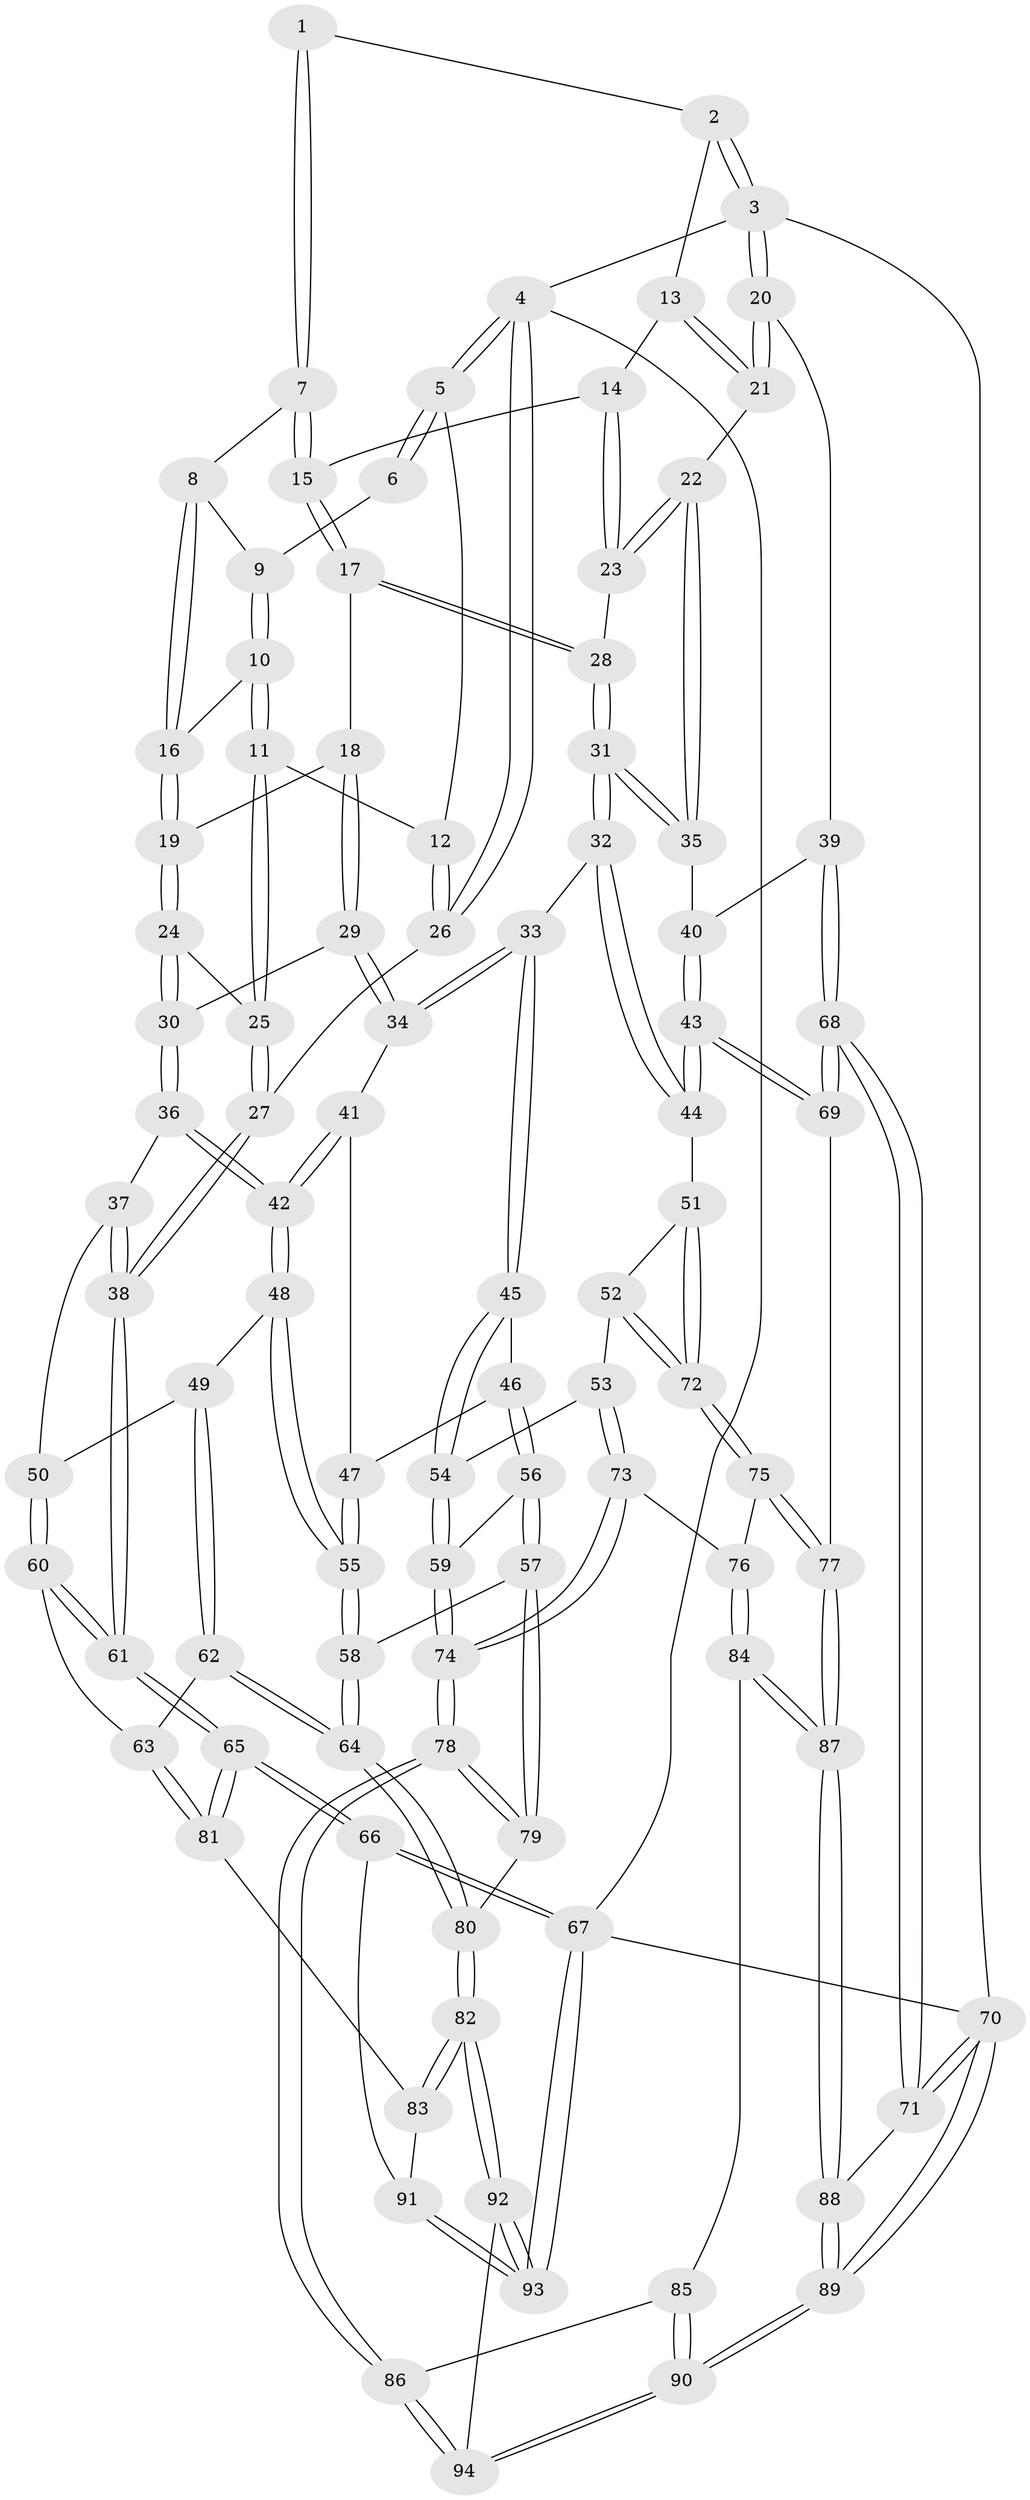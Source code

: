 // coarse degree distribution, {5: 0.21428571428571427, 10: 0.03571428571428571, 2: 0.07142857142857142, 4: 0.17857142857142858, 3: 0.2857142857142857, 6: 0.14285714285714285, 7: 0.07142857142857142}
// Generated by graph-tools (version 1.1) at 2025/21/03/04/25 18:21:18]
// undirected, 94 vertices, 232 edges
graph export_dot {
graph [start="1"]
  node [color=gray90,style=filled];
  1 [pos="+0.4984061069543471+0"];
  2 [pos="+0.9375209657262814+0"];
  3 [pos="+1+0"];
  4 [pos="+0+0"];
  5 [pos="+0+0"];
  6 [pos="+0.24986855079990605+0"];
  7 [pos="+0.478247681444362+0.10738513324476738"];
  8 [pos="+0.35047700353925154+0.09149116064024616"];
  9 [pos="+0.2612149295675986+0"];
  10 [pos="+0.14614646778168866+0.15288824227030784"];
  11 [pos="+0.11744420545714089+0.16145535937936584"];
  12 [pos="+0.11557961174511341+0.16048253931957765"];
  13 [pos="+0.7834385039503404+0.045563155403393764"];
  14 [pos="+0.7819831180198216+0.04691560128796009"];
  15 [pos="+0.540223454918706+0.18298669546288077"];
  16 [pos="+0.2703961664944331+0.18040224286790635"];
  17 [pos="+0.5330967194311964+0.22910652217348054"];
  18 [pos="+0.4193904526051013+0.31933287189065995"];
  19 [pos="+0.30054794724376244+0.2421913060941668"];
  20 [pos="+1+0.26801286444359845"];
  21 [pos="+0.9230648252239619+0.2954758981249896"];
  22 [pos="+0.8644359653738638+0.35762696358260165"];
  23 [pos="+0.7363381301838863+0.32392297708237366"];
  24 [pos="+0.173564603725835+0.36614037833278656"];
  25 [pos="+0.115889057103685+0.3241524616342053"];
  26 [pos="+0+0.2131934038715234"];
  27 [pos="+0+0.4654144233567763"];
  28 [pos="+0.6505959686105562+0.34957975765970395"];
  29 [pos="+0.4023891918945218+0.3829926995682695"];
  30 [pos="+0.1928397823424252+0.40012417947450263"];
  31 [pos="+0.6406663885467493+0.4726596382598993"];
  32 [pos="+0.6245241491335124+0.5058003066469913"];
  33 [pos="+0.49315977909827496+0.5359902566059681"];
  34 [pos="+0.4281808498953682+0.4908237970479261"];
  35 [pos="+0.8628364595702224+0.45144576183170826"];
  36 [pos="+0.1827022992137875+0.4978944713797775"];
  37 [pos="+0.04689195585413772+0.5456424683030362"];
  38 [pos="+0+0.5062448172174188"];
  39 [pos="+1+0.5675084524160156"];
  40 [pos="+0.8657291436091384+0.45825462581830134"];
  41 [pos="+0.40215622317397215+0.504777122616372"];
  42 [pos="+0.25691368918091945+0.5687076320268254"];
  43 [pos="+0.7930672506316028+0.6966363928239879"];
  44 [pos="+0.766695195667276+0.686701063125273"];
  45 [pos="+0.4893797157124599+0.588862579652624"];
  46 [pos="+0.41986886108099714+0.6366171925071075"];
  47 [pos="+0.3616679201252521+0.6526197270821331"];
  48 [pos="+0.25205872916972544+0.6366774764016566"];
  49 [pos="+0.165432166918786+0.6774261689670581"];
  50 [pos="+0.11641828057068195+0.6576423028617553"];
  51 [pos="+0.6874445787492848+0.7101025213043912"];
  52 [pos="+0.5827852805890492+0.7363808359731405"];
  53 [pos="+0.5415885674081987+0.7364527553949453"];
  54 [pos="+0.517793237751746+0.7234612470110633"];
  55 [pos="+0.29664059602363424+0.6944910959253088"];
  56 [pos="+0.3514962361562983+0.781130669096846"];
  57 [pos="+0.3504035099169197+0.7812489268769466"];
  58 [pos="+0.3292303833473692+0.7780518998759546"];
  59 [pos="+0.3981729096893998+0.7814787885107531"];
  60 [pos="+0.039178913103672074+0.7229585627661399"];
  61 [pos="+0+0.6621318882180937"];
  62 [pos="+0.1395750389656903+0.8082882338848769"];
  63 [pos="+0.12650776850064846+0.8134311601049911"];
  64 [pos="+0.2652429666922422+0.8345873876146028"];
  65 [pos="+0+0.8269257987981642"];
  66 [pos="+0+0.8643963289328648"];
  67 [pos="+0+1"];
  68 [pos="+1+0.7316365344838539"];
  69 [pos="+0.8367253143956472+0.7426898454201443"];
  70 [pos="+1+1"];
  71 [pos="+1+0.7731242187374836"];
  72 [pos="+0.6264553128634883+0.8525831989393453"];
  73 [pos="+0.5416417548587983+0.8592666832617292"];
  74 [pos="+0.48098166454844177+0.9001580096455695"];
  75 [pos="+0.6317287507349212+0.8745435131386238"];
  76 [pos="+0.6106607415396339+0.8961215300355586"];
  77 [pos="+0.8099601649651385+0.8175246531462493"];
  78 [pos="+0.45658786741133606+0.9975527125263424"];
  79 [pos="+0.4026143203414438+0.9544220955530228"];
  80 [pos="+0.26461058819870376+0.9230637064407086"];
  81 [pos="+0.1245739687575392+0.8158547888053539"];
  82 [pos="+0.20472901775888735+1"];
  83 [pos="+0.09252690933474134+0.9069799668451402"];
  84 [pos="+0.6116646586478401+0.9156451992991881"];
  85 [pos="+0.6062894789721845+0.92247691206994"];
  86 [pos="+0.469254047086399+1"];
  87 [pos="+0.799508837172779+1"];
  88 [pos="+0.8036267103243638+1"];
  89 [pos="+0.7969840147104388+1"];
  90 [pos="+0.6539408599974147+1"];
  91 [pos="+0.03152541209810512+0.924050130868851"];
  92 [pos="+0.2103686668359449+1"];
  93 [pos="+0.08427417363432478+1"];
  94 [pos="+0.46892619712624356+1"];
  1 -- 2;
  1 -- 7;
  1 -- 7;
  2 -- 3;
  2 -- 3;
  2 -- 13;
  3 -- 4;
  3 -- 20;
  3 -- 20;
  3 -- 70;
  4 -- 5;
  4 -- 5;
  4 -- 26;
  4 -- 26;
  4 -- 67;
  5 -- 6;
  5 -- 6;
  5 -- 12;
  6 -- 9;
  7 -- 8;
  7 -- 15;
  7 -- 15;
  8 -- 9;
  8 -- 16;
  8 -- 16;
  9 -- 10;
  9 -- 10;
  10 -- 11;
  10 -- 11;
  10 -- 16;
  11 -- 12;
  11 -- 25;
  11 -- 25;
  12 -- 26;
  12 -- 26;
  13 -- 14;
  13 -- 21;
  13 -- 21;
  14 -- 15;
  14 -- 23;
  14 -- 23;
  15 -- 17;
  15 -- 17;
  16 -- 19;
  16 -- 19;
  17 -- 18;
  17 -- 28;
  17 -- 28;
  18 -- 19;
  18 -- 29;
  18 -- 29;
  19 -- 24;
  19 -- 24;
  20 -- 21;
  20 -- 21;
  20 -- 39;
  21 -- 22;
  22 -- 23;
  22 -- 23;
  22 -- 35;
  22 -- 35;
  23 -- 28;
  24 -- 25;
  24 -- 30;
  24 -- 30;
  25 -- 27;
  25 -- 27;
  26 -- 27;
  27 -- 38;
  27 -- 38;
  28 -- 31;
  28 -- 31;
  29 -- 30;
  29 -- 34;
  29 -- 34;
  30 -- 36;
  30 -- 36;
  31 -- 32;
  31 -- 32;
  31 -- 35;
  31 -- 35;
  32 -- 33;
  32 -- 44;
  32 -- 44;
  33 -- 34;
  33 -- 34;
  33 -- 45;
  33 -- 45;
  34 -- 41;
  35 -- 40;
  36 -- 37;
  36 -- 42;
  36 -- 42;
  37 -- 38;
  37 -- 38;
  37 -- 50;
  38 -- 61;
  38 -- 61;
  39 -- 40;
  39 -- 68;
  39 -- 68;
  40 -- 43;
  40 -- 43;
  41 -- 42;
  41 -- 42;
  41 -- 47;
  42 -- 48;
  42 -- 48;
  43 -- 44;
  43 -- 44;
  43 -- 69;
  43 -- 69;
  44 -- 51;
  45 -- 46;
  45 -- 54;
  45 -- 54;
  46 -- 47;
  46 -- 56;
  46 -- 56;
  47 -- 55;
  47 -- 55;
  48 -- 49;
  48 -- 55;
  48 -- 55;
  49 -- 50;
  49 -- 62;
  49 -- 62;
  50 -- 60;
  50 -- 60;
  51 -- 52;
  51 -- 72;
  51 -- 72;
  52 -- 53;
  52 -- 72;
  52 -- 72;
  53 -- 54;
  53 -- 73;
  53 -- 73;
  54 -- 59;
  54 -- 59;
  55 -- 58;
  55 -- 58;
  56 -- 57;
  56 -- 57;
  56 -- 59;
  57 -- 58;
  57 -- 79;
  57 -- 79;
  58 -- 64;
  58 -- 64;
  59 -- 74;
  59 -- 74;
  60 -- 61;
  60 -- 61;
  60 -- 63;
  61 -- 65;
  61 -- 65;
  62 -- 63;
  62 -- 64;
  62 -- 64;
  63 -- 81;
  63 -- 81;
  64 -- 80;
  64 -- 80;
  65 -- 66;
  65 -- 66;
  65 -- 81;
  65 -- 81;
  66 -- 67;
  66 -- 67;
  66 -- 91;
  67 -- 93;
  67 -- 93;
  67 -- 70;
  68 -- 69;
  68 -- 69;
  68 -- 71;
  68 -- 71;
  69 -- 77;
  70 -- 71;
  70 -- 71;
  70 -- 89;
  70 -- 89;
  71 -- 88;
  72 -- 75;
  72 -- 75;
  73 -- 74;
  73 -- 74;
  73 -- 76;
  74 -- 78;
  74 -- 78;
  75 -- 76;
  75 -- 77;
  75 -- 77;
  76 -- 84;
  76 -- 84;
  77 -- 87;
  77 -- 87;
  78 -- 79;
  78 -- 79;
  78 -- 86;
  78 -- 86;
  79 -- 80;
  80 -- 82;
  80 -- 82;
  81 -- 83;
  82 -- 83;
  82 -- 83;
  82 -- 92;
  82 -- 92;
  83 -- 91;
  84 -- 85;
  84 -- 87;
  84 -- 87;
  85 -- 86;
  85 -- 90;
  85 -- 90;
  86 -- 94;
  86 -- 94;
  87 -- 88;
  87 -- 88;
  88 -- 89;
  88 -- 89;
  89 -- 90;
  89 -- 90;
  90 -- 94;
  90 -- 94;
  91 -- 93;
  91 -- 93;
  92 -- 93;
  92 -- 93;
  92 -- 94;
}
